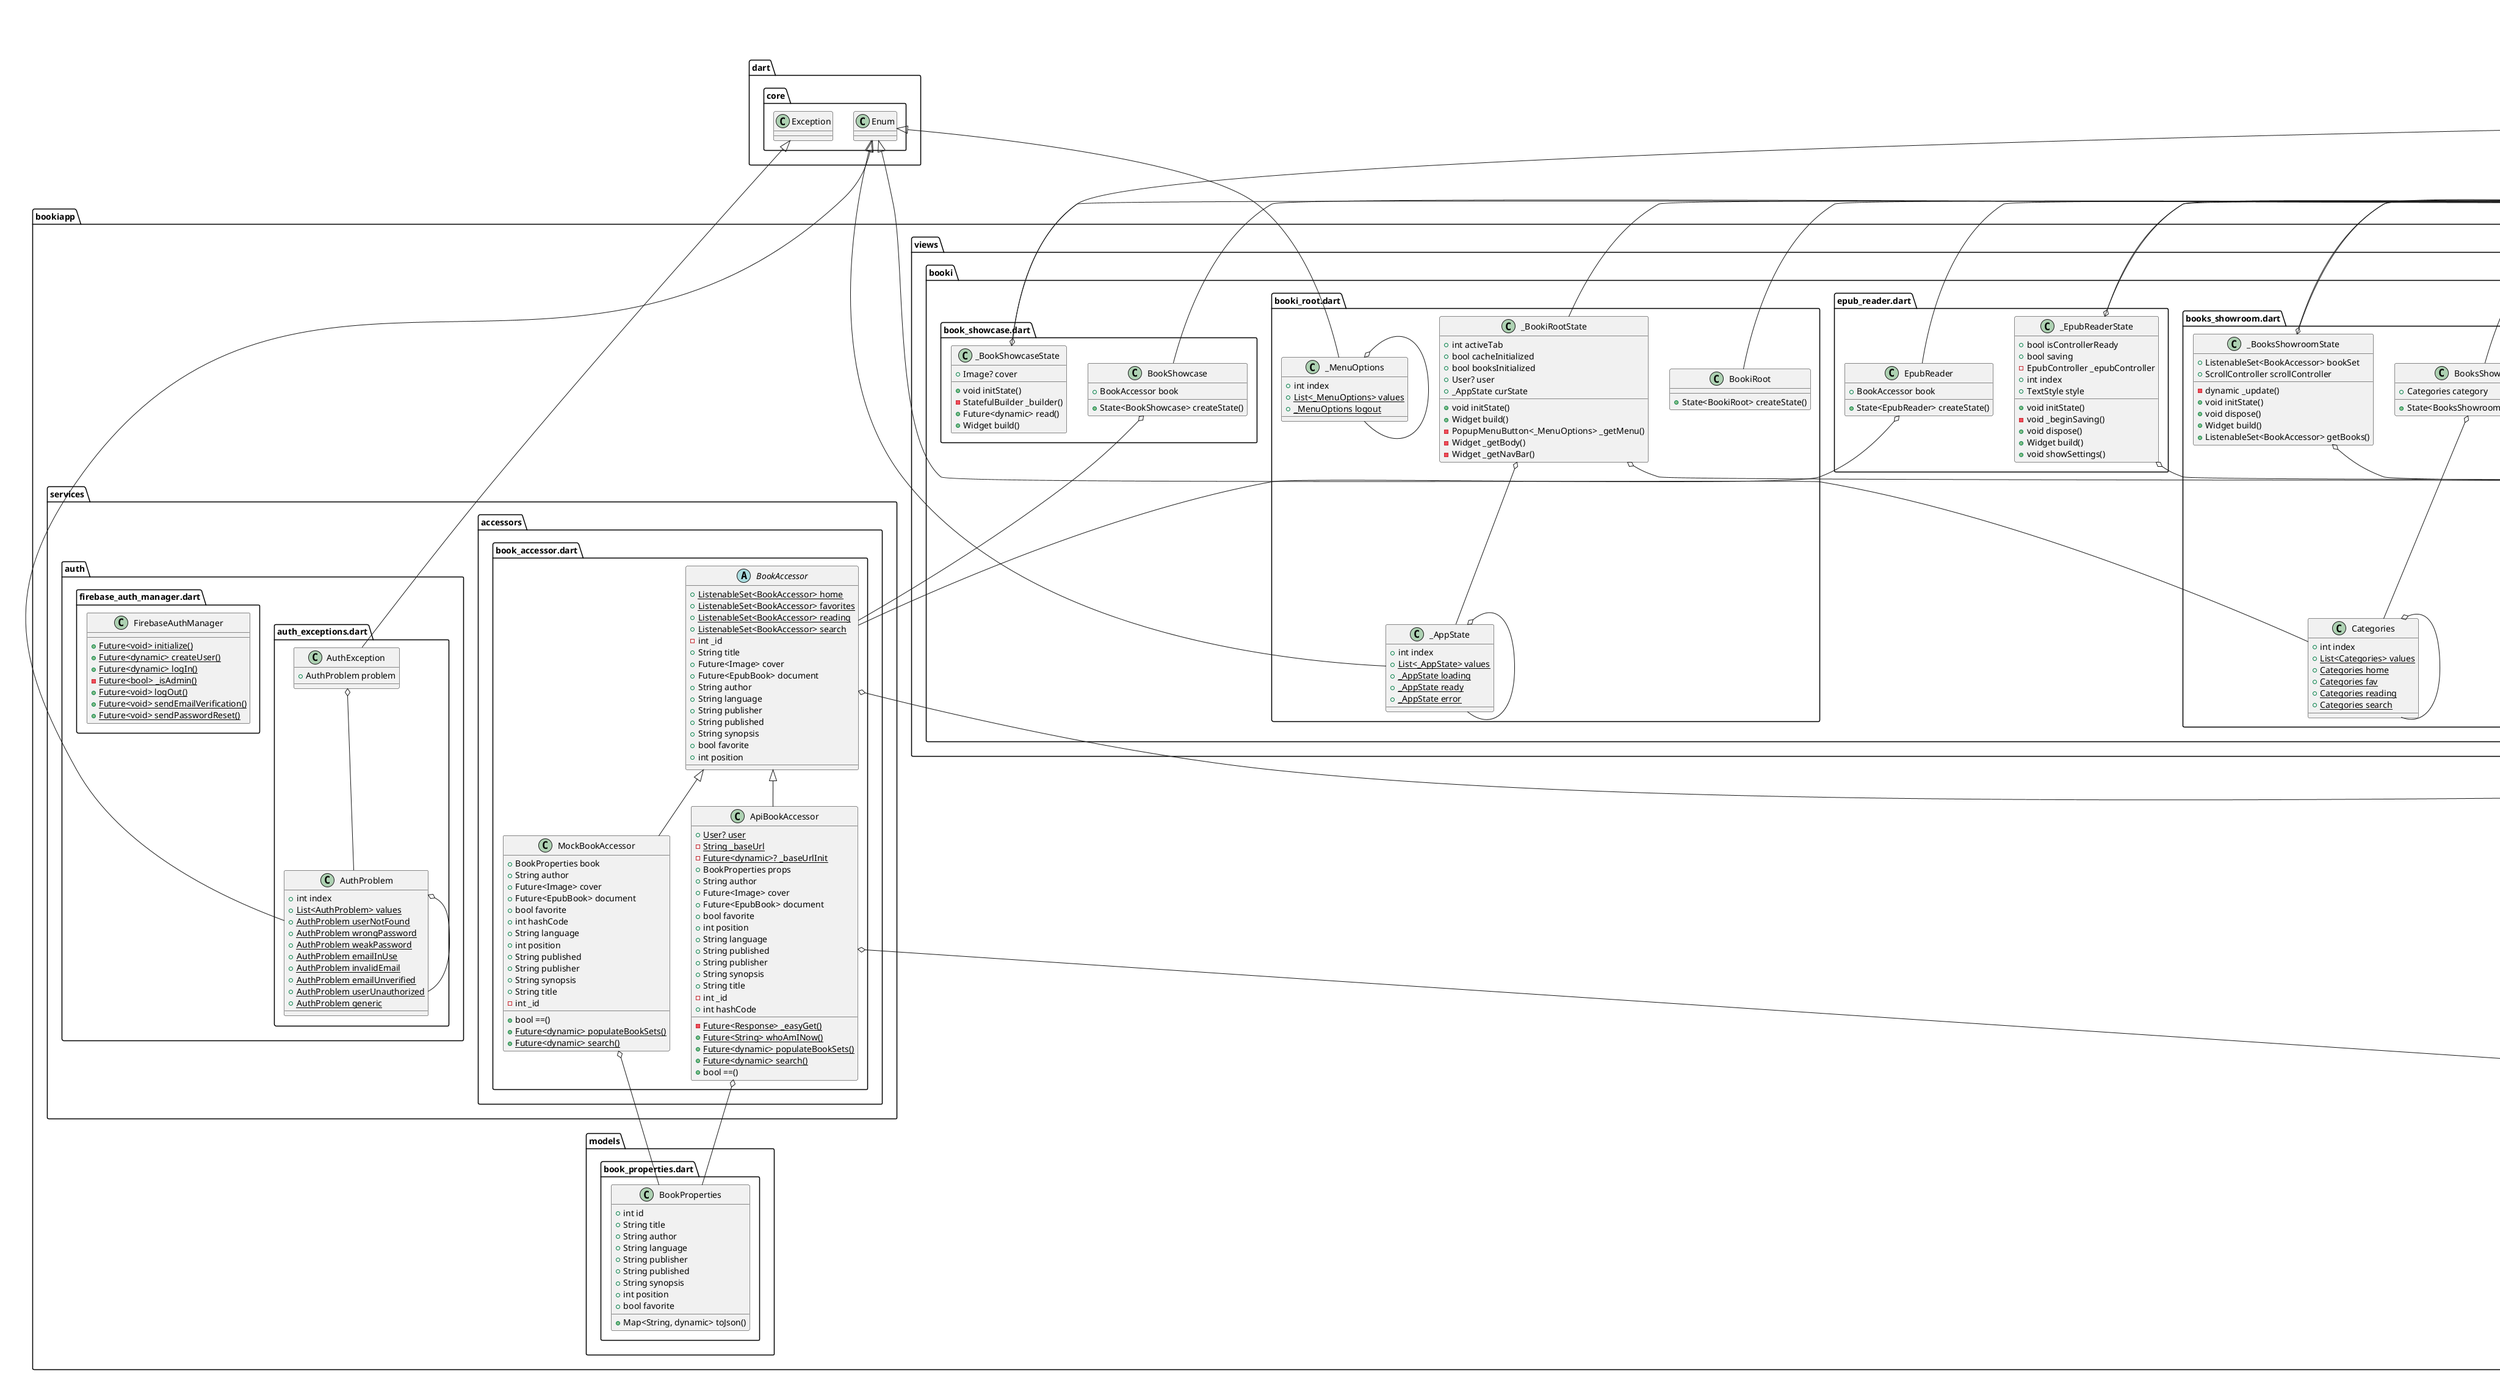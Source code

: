 @startuml
set namespaceSeparator ::

class "bookiapp::firebase_options.dart::DefaultFirebaseOptions" {
  {static} +FirebaseOptions web
  {static} +FirebaseOptions android
  {static} +FirebaseOptions ios
  {static} +FirebaseOptions currentPlatform
}

"bookiapp::firebase_options.dart::DefaultFirebaseOptions" o-- "firebase_core_platform_interface::firebase_core_platform_interface.dart::FirebaseOptions"

class "bookiapp::helpers::cache.dart::Cache" {
  {static} -SharedPreferences _cache
  {static} -Future<dynamic>? _job
  {static} +SharedPreferences get
  {static} +Future<dynamic> job
  {static} +Future<dynamic> init()
  {static} -Future<dynamic> _init()
}

"bookiapp::helpers::cache.dart::Cache" o-- "shared_preferences::shared_preferences.dart::SharedPreferences"

class "bookiapp::main.dart::MyApp" {
  {static} +TextStyle whiteText
  +State<MyApp> createState()
}

"bookiapp::main.dart::MyApp" o-- "flutter::src::painting::text_style.dart::TextStyle"
"flutter::src::widgets::framework.dart::StatefulWidget" <|-- "bookiapp::main.dart::MyApp"

class "bookiapp::main.dart::_MyAppState" {
  +bool initialized
  +void initState()
  +Widget build()
  +ThemeData getTheme()
}

"flutter::src::widgets::framework.dart::State" <|-- "bookiapp::main.dart::_MyAppState"

class "bookiapp::models::book_properties.dart::BookProperties" {
  +int id
  +String title
  +String author
  +String language
  +String publisher
  +String published
  +String synopsis
  +int position
  +bool favorite
  +Map<String, dynamic> toJson()
}

abstract class "bookiapp::services::accessors::book_accessor.dart::BookAccessor" {
  {static} +ListenableSet<BookAccessor> home
  {static} +ListenableSet<BookAccessor> favorites
  {static} +ListenableSet<BookAccessor> reading
  {static} +ListenableSet<BookAccessor> search
  -int _id
  +String title
  +Future<Image> cover
  +Future<EpubBook> document
  +String author
  +String language
  +String publisher
  +String published
  +String synopsis
  +bool favorite
  +int position
}

"bookiapp::services::accessors::book_accessor.dart::BookAccessor" o-- "listenable_collections::listenable_set.dart::ListenableSet<BookAccessor>"

class "bookiapp::services::accessors::book_accessor.dart::MockBookAccessor" {
  +BookProperties book
  +String author
  +Future<Image> cover
  +Future<EpubBook> document
  +bool favorite
  +int hashCode
  +String language
  +int position
  +String published
  +String publisher
  +String synopsis
  +String title
  -int _id
  +bool ==()
  {static} +Future<dynamic> populateBookSets()
  {static} +Future<dynamic> search()
}

"bookiapp::services::accessors::book_accessor.dart::MockBookAccessor" o-- "bookiapp::models::book_properties.dart::BookProperties"
"bookiapp::services::accessors::book_accessor.dart::BookAccessor" <|-- "bookiapp::services::accessors::book_accessor.dart::MockBookAccessor"

class "bookiapp::services::accessors::book_accessor.dart::ApiBookAccessor" {
  {static} +User? user
  {static} -String _baseUrl
  {static} -Future<dynamic>? _baseUrlInit
  +BookProperties props
  +String author
  +Future<Image> cover
  +Future<EpubBook> document
  +bool favorite
  +int position
  +String language
  +String published
  +String publisher
  +String synopsis
  +String title
  -int _id
  +int hashCode
  {static} -Future<Response> _easyGet()
  {static} +Future<String> whoAmINow()
  {static} +Future<dynamic> populateBookSets()
  {static} +Future<dynamic> search()
  +bool ==()
}

"bookiapp::services::accessors::book_accessor.dart::ApiBookAccessor" o-- "firebase_auth::firebase_auth.dart::User"
"bookiapp::services::accessors::book_accessor.dart::ApiBookAccessor" o-- "bookiapp::models::book_properties.dart::BookProperties"
"bookiapp::services::accessors::book_accessor.dart::BookAccessor" <|-- "bookiapp::services::accessors::book_accessor.dart::ApiBookAccessor"

class "bookiapp::services::auth::auth_exceptions.dart::AuthException" {
  +AuthProblem problem
}

"bookiapp::services::auth::auth_exceptions.dart::AuthException" o-- "bookiapp::services::auth::auth_exceptions.dart::AuthProblem"
"dart::core::Exception" <|-- "bookiapp::services::auth::auth_exceptions.dart::AuthException"

class "bookiapp::services::auth::auth_exceptions.dart::AuthProblem" {
  +int index
  {static} +List<AuthProblem> values
  {static} +AuthProblem userNotFound
  {static} +AuthProblem wrongPassword
  {static} +AuthProblem weakPassword
  {static} +AuthProblem emailInUse
  {static} +AuthProblem invalidEmail
  {static} +AuthProblem emailUnverified
  {static} +AuthProblem userUnauthorized
  {static} +AuthProblem generic
}

"bookiapp::services::auth::auth_exceptions.dart::AuthProblem" o-- "bookiapp::services::auth::auth_exceptions.dart::AuthProblem"
"dart::core::Enum" <|-- "bookiapp::services::auth::auth_exceptions.dart::AuthProblem"

class "bookiapp::services::auth::firebase_auth_manager.dart::FirebaseAuthManager" {
  {static} +Future<void> initialize()
  {static} +Future<dynamic> createUser()
  {static} +Future<dynamic> logIn()
  {static} -Future<bool> _isAdmin()
  {static} +Future<void> logOut()
  {static} +Future<void> sendEmailVerification()
  {static} +Future<void> sendPasswordReset()
}

class "bookiapp::utilities::loading::loading_screen.dart::LoadingScreen" {
  {static} -LoadingScreen _shared
  +LoadingScreenController? controller
  +void show()
  +void hide()
  +LoadingScreenController showOverlay()
}

"bookiapp::utilities::loading::loading_screen.dart::LoadingScreen" o-- "bookiapp::utilities::loading::loading_screen.dart::LoadingScreen"
"bookiapp::utilities::loading::loading_screen.dart::LoadingScreen" o-- "bookiapp::utilities::loading::loading_screen_controller.dart::LoadingScreenController"

class "bookiapp::utilities::loading::loading_screen_controller.dart::LoadingScreenController" {
  +bool Function() close
  +bool Function(String) update
}

"bookiapp::utilities::loading::loading_screen_controller.dart::LoadingScreenController" o-- "bookiapp::utilities::loading::loading_screen_controller.dart::bool Function()"
"bookiapp::utilities::loading::loading_screen_controller.dart::LoadingScreenController" o-- "bookiapp::utilities::loading::loading_screen_controller.dart::bool Function(String)"

class "bookiapp::views::auth::forgot_password_view.dart::ForgotPasswordView" {
  +State<ForgotPasswordView> createState()
}

"flutter::src::widgets::framework.dart::StatefulWidget" <|-- "bookiapp::views::auth::forgot_password_view.dart::ForgotPasswordView"

class "bookiapp::views::auth::forgot_password_view.dart::_ForgotPasswordViewState" {
  -TextEditingController _email
  +void initState()
  +void dispose()
  +dynamic submit()
  +Widget build()
}

"bookiapp::views::auth::forgot_password_view.dart::_ForgotPasswordViewState" o-- "flutter::src::widgets::editable_text.dart::TextEditingController"
"flutter::src::widgets::framework.dart::State" <|-- "bookiapp::views::auth::forgot_password_view.dart::_ForgotPasswordViewState"

class "bookiapp::views::auth::login_view.dart::LoginView" {
  +State<LoginView> createState()
}

"flutter::src::widgets::framework.dart::StatefulWidget" <|-- "bookiapp::views::auth::login_view.dart::LoginView"

class "bookiapp::views::auth::login_view.dart::_LoginViewState" {
  -TextEditingController _email
  -TextEditingController _password
  +void initState()
  +void dispose()
  +void submit()
  +Widget build()
}

"bookiapp::views::auth::login_view.dart::_LoginViewState" o-- "flutter::src::widgets::editable_text.dart::TextEditingController"
"flutter::src::widgets::framework.dart::State" <|-- "bookiapp::views::auth::login_view.dart::_LoginViewState"

class "bookiapp::views::auth::register_view.dart::RegisterView" {
  +State<RegisterView> createState()
}

"flutter::src::widgets::framework.dart::StatefulWidget" <|-- "bookiapp::views::auth::register_view.dart::RegisterView"

class "bookiapp::views::auth::register_view.dart::_RegisterViewState" {
  -TextEditingController _email
  -TextEditingController _password
  +void initState()
  +void dispose()
  +dynamic submit()
  +Widget build()
}

"bookiapp::views::auth::register_view.dart::_RegisterViewState" o-- "flutter::src::widgets::editable_text.dart::TextEditingController"
"flutter::src::widgets::framework.dart::State" <|-- "bookiapp::views::auth::register_view.dart::_RegisterViewState"

class "bookiapp::views::auth::verify_email_view.dart::VerifyEmailView" {
  +State<VerifyEmailView> createState()
}

"flutter::src::widgets::framework.dart::StatefulWidget" <|-- "bookiapp::views::auth::verify_email_view.dart::VerifyEmailView"

class "bookiapp::views::auth::verify_email_view.dart::_VerifyEmailViewState" {
  +Widget build()
}

"flutter::src::widgets::framework.dart::State" <|-- "bookiapp::views::auth::verify_email_view.dart::_VerifyEmailViewState"

class "bookiapp::views::booki::booki_root.dart::BookiRoot" {
  +State<BookiRoot> createState()
}

"flutter::src::widgets::framework.dart::StatefulWidget" <|-- "bookiapp::views::booki::booki_root.dart::BookiRoot"

class "bookiapp::views::booki::booki_root.dart::_BookiRootState" {
  +int activeTab
  +bool cacheInitialized
  +bool booksInitialized
  +User? user
  +_AppState curState
  +void initState()
  +Widget build()
  -PopupMenuButton<_MenuOptions> _getMenu()
  -Widget _getBody()
  -Widget _getNavBar()
}

"bookiapp::views::booki::booki_root.dart::_BookiRootState" o-- "firebase_auth::firebase_auth.dart::User"
"bookiapp::views::booki::booki_root.dart::_BookiRootState" o-- "bookiapp::views::booki::booki_root.dart::_AppState"
"flutter::src::widgets::framework.dart::State" <|-- "bookiapp::views::booki::booki_root.dart::_BookiRootState"

class "bookiapp::views::booki::booki_root.dart::_MenuOptions" {
  +int index
  {static} +List<_MenuOptions> values
  {static} +_MenuOptions logout
}

"bookiapp::views::booki::booki_root.dart::_MenuOptions" o-- "bookiapp::views::booki::booki_root.dart::_MenuOptions"
"dart::core::Enum" <|-- "bookiapp::views::booki::booki_root.dart::_MenuOptions"

class "bookiapp::views::booki::booki_root.dart::_AppState" {
  +int index
  {static} +List<_AppState> values
  {static} +_AppState loading
  {static} +_AppState ready
  {static} +_AppState error
}

"bookiapp::views::booki::booki_root.dart::_AppState" o-- "bookiapp::views::booki::booki_root.dart::_AppState"
"dart::core::Enum" <|-- "bookiapp::views::booki::booki_root.dart::_AppState"

class "bookiapp::views::booki::books_showroom.dart::BooksShowroom" {
  +Categories category
  +State<BooksShowroom> createState()
}

"bookiapp::views::booki::books_showroom.dart::BooksShowroom" o-- "bookiapp::views::booki::books_showroom.dart::Categories"
"flutter::src::widgets::framework.dart::StatefulWidget" <|-- "bookiapp::views::booki::books_showroom.dart::BooksShowroom"

class "bookiapp::views::booki::books_showroom.dart::_BooksShowroomState" {
  +ListenableSet<BookAccessor> bookSet
  +ScrollController scrollController
  -dynamic _update()
  +void initState()
  +void dispose()
  +Widget build()
  +ListenableSet<BookAccessor> getBooks()
}

"bookiapp::views::booki::books_showroom.dart::_BooksShowroomState" o-- "listenable_collections::listenable_set.dart::ListenableSet<BookAccessor>"
"bookiapp::views::booki::books_showroom.dart::_BooksShowroomState" o-- "flutter::src::widgets::scroll_controller.dart::ScrollController"
"flutter::src::widgets::framework.dart::State" <|-- "bookiapp::views::booki::books_showroom.dart::_BooksShowroomState"

class "bookiapp::views::booki::books_showroom.dart::Categories" {
  +int index
  {static} +List<Categories> values
  {static} +Categories home
  {static} +Categories fav
  {static} +Categories reading
  {static} +Categories search
}

"bookiapp::views::booki::books_showroom.dart::Categories" o-- "bookiapp::views::booki::books_showroom.dart::Categories"
"dart::core::Enum" <|-- "bookiapp::views::booki::books_showroom.dart::Categories"

class "bookiapp::views::booki::book_showcase.dart::BookShowcase" {
  +BookAccessor book
  +State<BookShowcase> createState()
}

"bookiapp::views::booki::book_showcase.dart::BookShowcase" o-- "bookiapp::services::accessors::book_accessor.dart::BookAccessor"
"flutter::src::widgets::framework.dart::StatefulWidget" <|-- "bookiapp::views::booki::book_showcase.dart::BookShowcase"

class "bookiapp::views::booki::book_showcase.dart::_BookShowcaseState" {
  +Image? cover
  +void initState()
  -StatefulBuilder _builder()
  +Future<dynamic> read()
  +Widget build()
}

"bookiapp::views::booki::book_showcase.dart::_BookShowcaseState" o-- "flutter::src::widgets::image.dart::Image"
"flutter::src::widgets::framework.dart::State" <|-- "bookiapp::views::booki::book_showcase.dart::_BookShowcaseState"

class "bookiapp::views::booki::epub_reader.dart::EpubReader" {
  +BookAccessor book
  +State<EpubReader> createState()
}

"bookiapp::views::booki::epub_reader.dart::EpubReader" o-- "bookiapp::services::accessors::book_accessor.dart::BookAccessor"
"flutter::src::widgets::framework.dart::StatefulWidget" <|-- "bookiapp::views::booki::epub_reader.dart::EpubReader"

class "bookiapp::views::booki::epub_reader.dart::_EpubReaderState" {
  +bool isControllerReady
  +bool saving
  -EpubController _epubController
  +int index
  +TextStyle style
  +void initState()
  -void _beginSaving()
  +void dispose()
  +Widget build()
  +void showSettings()
}

"bookiapp::views::booki::epub_reader.dart::_EpubReaderState" o-- "epub_view::src::ui::epub_view.dart::EpubController"
"bookiapp::views::booki::epub_reader.dart::_EpubReaderState" o-- "flutter::src::painting::text_style.dart::TextStyle"
"flutter::src::widgets::framework.dart::State" <|-- "bookiapp::views::booki::epub_reader.dart::_EpubReaderState"

class "bookiapp::views::booki::search_page.dart::SearchPage" {
  +State<SearchPage> createState()
}

"flutter::src::widgets::framework.dart::StatefulWidget" <|-- "bookiapp::views::booki::search_page.dart::SearchPage"

class "bookiapp::views::booki::search_page.dart::_SearchPageState" {
  -TextEditingController _search
  +bool error
  +void initState()
  +Widget build()
  -Container _getSearchBox()
}

"bookiapp::views::booki::search_page.dart::_SearchPageState" o-- "flutter::src::widgets::editable_text.dart::TextEditingController"
"flutter::src::widgets::framework.dart::State" <|-- "bookiapp::views::booki::search_page.dart::_SearchPageState"


@enduml